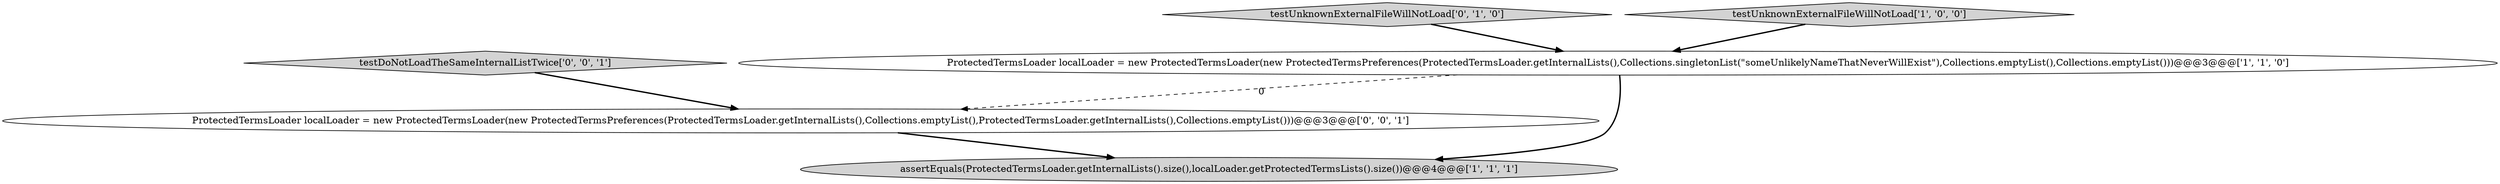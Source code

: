 digraph {
5 [style = filled, label = "testDoNotLoadTheSameInternalListTwice['0', '0', '1']", fillcolor = lightgray, shape = diamond image = "AAA0AAABBB3BBB"];
3 [style = filled, label = "testUnknownExternalFileWillNotLoad['0', '1', '0']", fillcolor = lightgray, shape = diamond image = "AAA0AAABBB2BBB"];
0 [style = filled, label = "ProtectedTermsLoader localLoader = new ProtectedTermsLoader(new ProtectedTermsPreferences(ProtectedTermsLoader.getInternalLists(),Collections.singletonList(\"someUnlikelyNameThatNeverWillExist\"),Collections.emptyList(),Collections.emptyList()))@@@3@@@['1', '1', '0']", fillcolor = white, shape = ellipse image = "AAA0AAABBB1BBB"];
4 [style = filled, label = "ProtectedTermsLoader localLoader = new ProtectedTermsLoader(new ProtectedTermsPreferences(ProtectedTermsLoader.getInternalLists(),Collections.emptyList(),ProtectedTermsLoader.getInternalLists(),Collections.emptyList()))@@@3@@@['0', '0', '1']", fillcolor = white, shape = ellipse image = "AAA0AAABBB3BBB"];
1 [style = filled, label = "testUnknownExternalFileWillNotLoad['1', '0', '0']", fillcolor = lightgray, shape = diamond image = "AAA0AAABBB1BBB"];
2 [style = filled, label = "assertEquals(ProtectedTermsLoader.getInternalLists().size(),localLoader.getProtectedTermsLists().size())@@@4@@@['1', '1', '1']", fillcolor = lightgray, shape = ellipse image = "AAA0AAABBB1BBB"];
3->0 [style = bold, label=""];
0->4 [style = dashed, label="0"];
1->0 [style = bold, label=""];
4->2 [style = bold, label=""];
5->4 [style = bold, label=""];
0->2 [style = bold, label=""];
}
